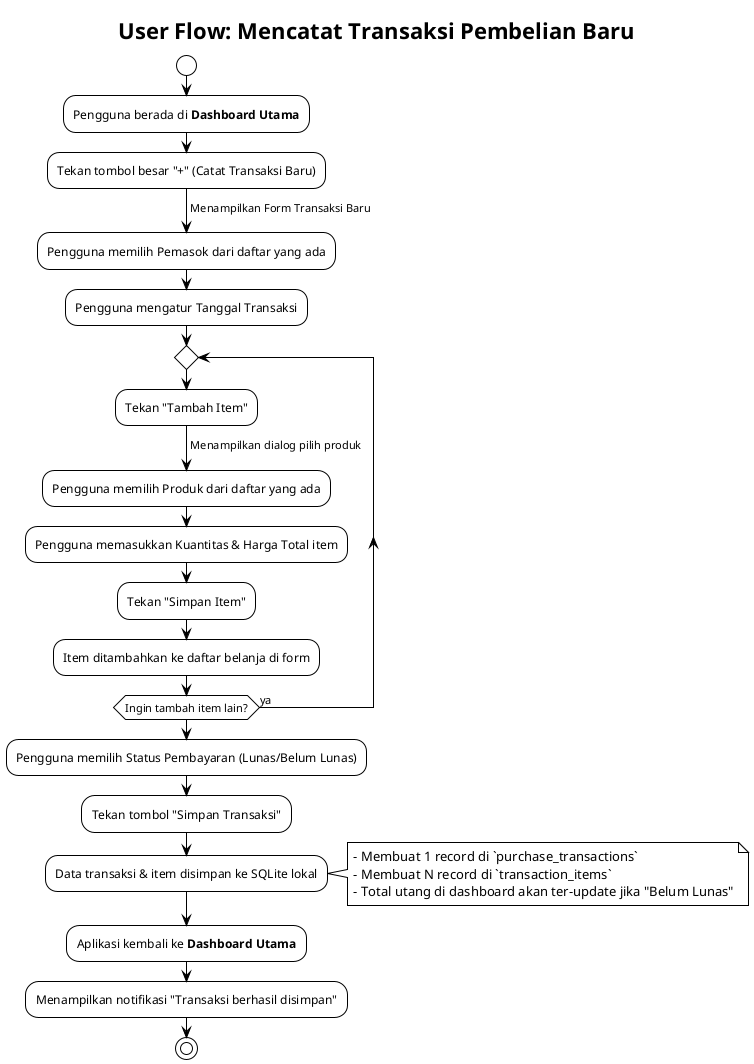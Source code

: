 @startuml UserFlow_CatatTransaksi

!theme plain
title User Flow: Mencatat Transaksi Pembelian Baru

start

:Pengguna berada di **Dashboard Utama**;

:Tekan tombol besar "+" (Catat Transaksi Baru);
-> Menampilkan Form Transaksi Baru;

:Pengguna memilih Pemasok dari daftar yang ada;
:Pengguna mengatur Tanggal Transaksi;

repeat
  :Tekan "Tambah Item";
  -> Menampilkan dialog pilih produk;
  :Pengguna memilih Produk dari daftar yang ada;
  :Pengguna memasukkan Kuantitas & Harga Total item;
  :Tekan "Simpan Item";
  :Item ditambahkan ke daftar belanja di form;
repeat while (Ingin tambah item lain?) is (ya)

:Pengguna memilih Status Pembayaran (Lunas/Belum Lunas);

:Tekan tombol "Simpan Transaksi";

:Data transaksi & item disimpan ke SQLite lokal;
note right
  - Membuat 1 record di `purchase_transactions`
  - Membuat N record di `transaction_items`
  - Total utang di dashboard akan ter-update jika "Belum Lunas"
end note

:Aplikasi kembali ke **Dashboard Utama**;
:Menampilkan notifikasi "Transaksi berhasil disimpan";

stop

@enduml